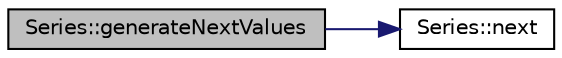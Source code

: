 digraph "Series::generateNextValues"
{
  edge [fontname="Helvetica",fontsize="10",labelfontname="Helvetica",labelfontsize="10"];
  node [fontname="Helvetica",fontsize="10",shape=record];
  rankdir="LR";
  Node2 [label="Series::generateNextValues",height=0.2,width=0.4,color="black", fillcolor="grey75", style="filled", fontcolor="black"];
  Node2 -> Node3 [color="midnightblue",fontsize="10",style="solid",fontname="Helvetica"];
  Node3 [label="Series::next",height=0.2,width=0.4,color="black", fillcolor="white", style="filled",URL="$class_series.html#a0c87433f79b7d3359d986e130225d469"];
}

